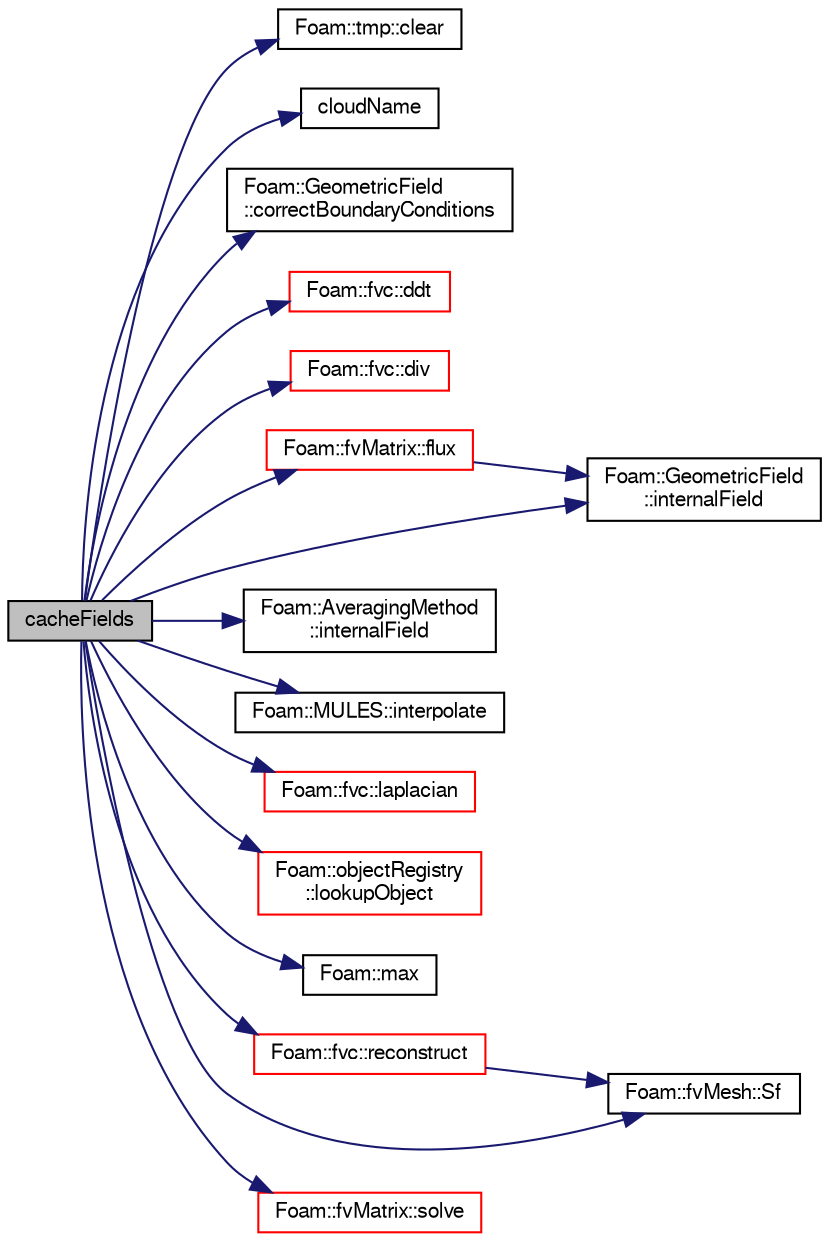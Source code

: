 digraph "cacheFields"
{
  bgcolor="transparent";
  edge [fontname="FreeSans",fontsize="10",labelfontname="FreeSans",labelfontsize="10"];
  node [fontname="FreeSans",fontsize="10",shape=record];
  rankdir="LR";
  Node1 [label="cacheFields",height=0.2,width=0.4,color="black", fillcolor="grey75", style="filled" fontcolor="black"];
  Node1 -> Node2 [color="midnightblue",fontsize="10",style="solid",fontname="FreeSans"];
  Node2 [label="Foam::tmp::clear",height=0.2,width=0.4,color="black",URL="$a02547.html#a5b0c20bea8c40bf73b3160cb1e0da350",tooltip="If object pointer points to valid object: "];
  Node1 -> Node3 [color="midnightblue",fontsize="10",style="solid",fontname="FreeSans"];
  Node3 [label="cloudName",height=0.2,width=0.4,color="black",URL="$a04028.html#ab63504c243f7c2c08b67653dca54567e"];
  Node1 -> Node4 [color="midnightblue",fontsize="10",style="solid",fontname="FreeSans"];
  Node4 [label="Foam::GeometricField\l::correctBoundaryConditions",height=0.2,width=0.4,color="black",URL="$a00896.html#acaf6878ef900e593c4b20812f1b567d6",tooltip="Correct boundary field. "];
  Node1 -> Node5 [color="midnightblue",fontsize="10",style="solid",fontname="FreeSans"];
  Node5 [label="Foam::fvc::ddt",height=0.2,width=0.4,color="red",URL="$a10271.html#a5dc871206ab86042756c8ccfdc5797ad"];
  Node1 -> Node6 [color="midnightblue",fontsize="10",style="solid",fontname="FreeSans"];
  Node6 [label="Foam::fvc::div",height=0.2,width=0.4,color="red",URL="$a10271.html#a585533948ad80abfe589d920c641f251"];
  Node1 -> Node7 [color="midnightblue",fontsize="10",style="solid",fontname="FreeSans"];
  Node7 [label="Foam::fvMatrix::flux",height=0.2,width=0.4,color="red",URL="$a00850.html#a5e4227643f4fd605147b872caf525f1f",tooltip="Return the face-flux field from the matrix. "];
  Node7 -> Node8 [color="midnightblue",fontsize="10",style="solid",fontname="FreeSans"];
  Node8 [label="Foam::GeometricField\l::internalField",height=0.2,width=0.4,color="black",URL="$a00896.html#a9536140d36d69bbac40496f6b817aa0a",tooltip="Return internal field. "];
  Node1 -> Node9 [color="midnightblue",fontsize="10",style="solid",fontname="FreeSans"];
  Node9 [label="Foam::AveragingMethod\l::internalField",height=0.2,width=0.4,color="black",URL="$a00081.html#ad83dbc30f6a83568844c4bdff215ab30",tooltip="Return an internal field of the average. "];
  Node1 -> Node8 [color="midnightblue",fontsize="10",style="solid",fontname="FreeSans"];
  Node1 -> Node10 [color="midnightblue",fontsize="10",style="solid",fontname="FreeSans"];
  Node10 [label="Foam::MULES::interpolate",height=0.2,width=0.4,color="black",URL="$a10293.html#a4d62f21551985d814104861e7c1d9b4f"];
  Node1 -> Node11 [color="midnightblue",fontsize="10",style="solid",fontname="FreeSans"];
  Node11 [label="Foam::fvc::laplacian",height=0.2,width=0.4,color="red",URL="$a10271.html#ac75bff389d0405149b204b0d7ac214cd"];
  Node1 -> Node12 [color="midnightblue",fontsize="10",style="solid",fontname="FreeSans"];
  Node12 [label="Foam::objectRegistry\l::lookupObject",height=0.2,width=0.4,color="red",URL="$a01640.html#affcae20935bdf1726ec1f822228a2330",tooltip="Lookup and return the object of the given Type. "];
  Node1 -> Node13 [color="midnightblue",fontsize="10",style="solid",fontname="FreeSans"];
  Node13 [label="Foam::max",height=0.2,width=0.4,color="black",URL="$a10237.html#ac993e906cf2774ae77e666bc24e81733"];
  Node1 -> Node14 [color="midnightblue",fontsize="10",style="solid",fontname="FreeSans"];
  Node14 [label="Foam::fvc::reconstruct",height=0.2,width=0.4,color="red",URL="$a10271.html#ad8a6471328adb4cddcc0d4cedfa39ca2"];
  Node14 -> Node15 [color="midnightblue",fontsize="10",style="solid",fontname="FreeSans"];
  Node15 [label="Foam::fvMesh::Sf",height=0.2,width=0.4,color="black",URL="$a00851.html#a27258a12b9e2a3fbb5121219b4ce84f9",tooltip="Return cell face area vectors. "];
  Node1 -> Node15 [color="midnightblue",fontsize="10",style="solid",fontname="FreeSans"];
  Node1 -> Node16 [color="midnightblue",fontsize="10",style="solid",fontname="FreeSans"];
  Node16 [label="Foam::fvMatrix::solve",height=0.2,width=0.4,color="red",URL="$a00850.html#a35eb51dd72f0a6b19d161fe7f7e6b9c8",tooltip="Solve segregated or coupled returning the solution statistics. "];
}
